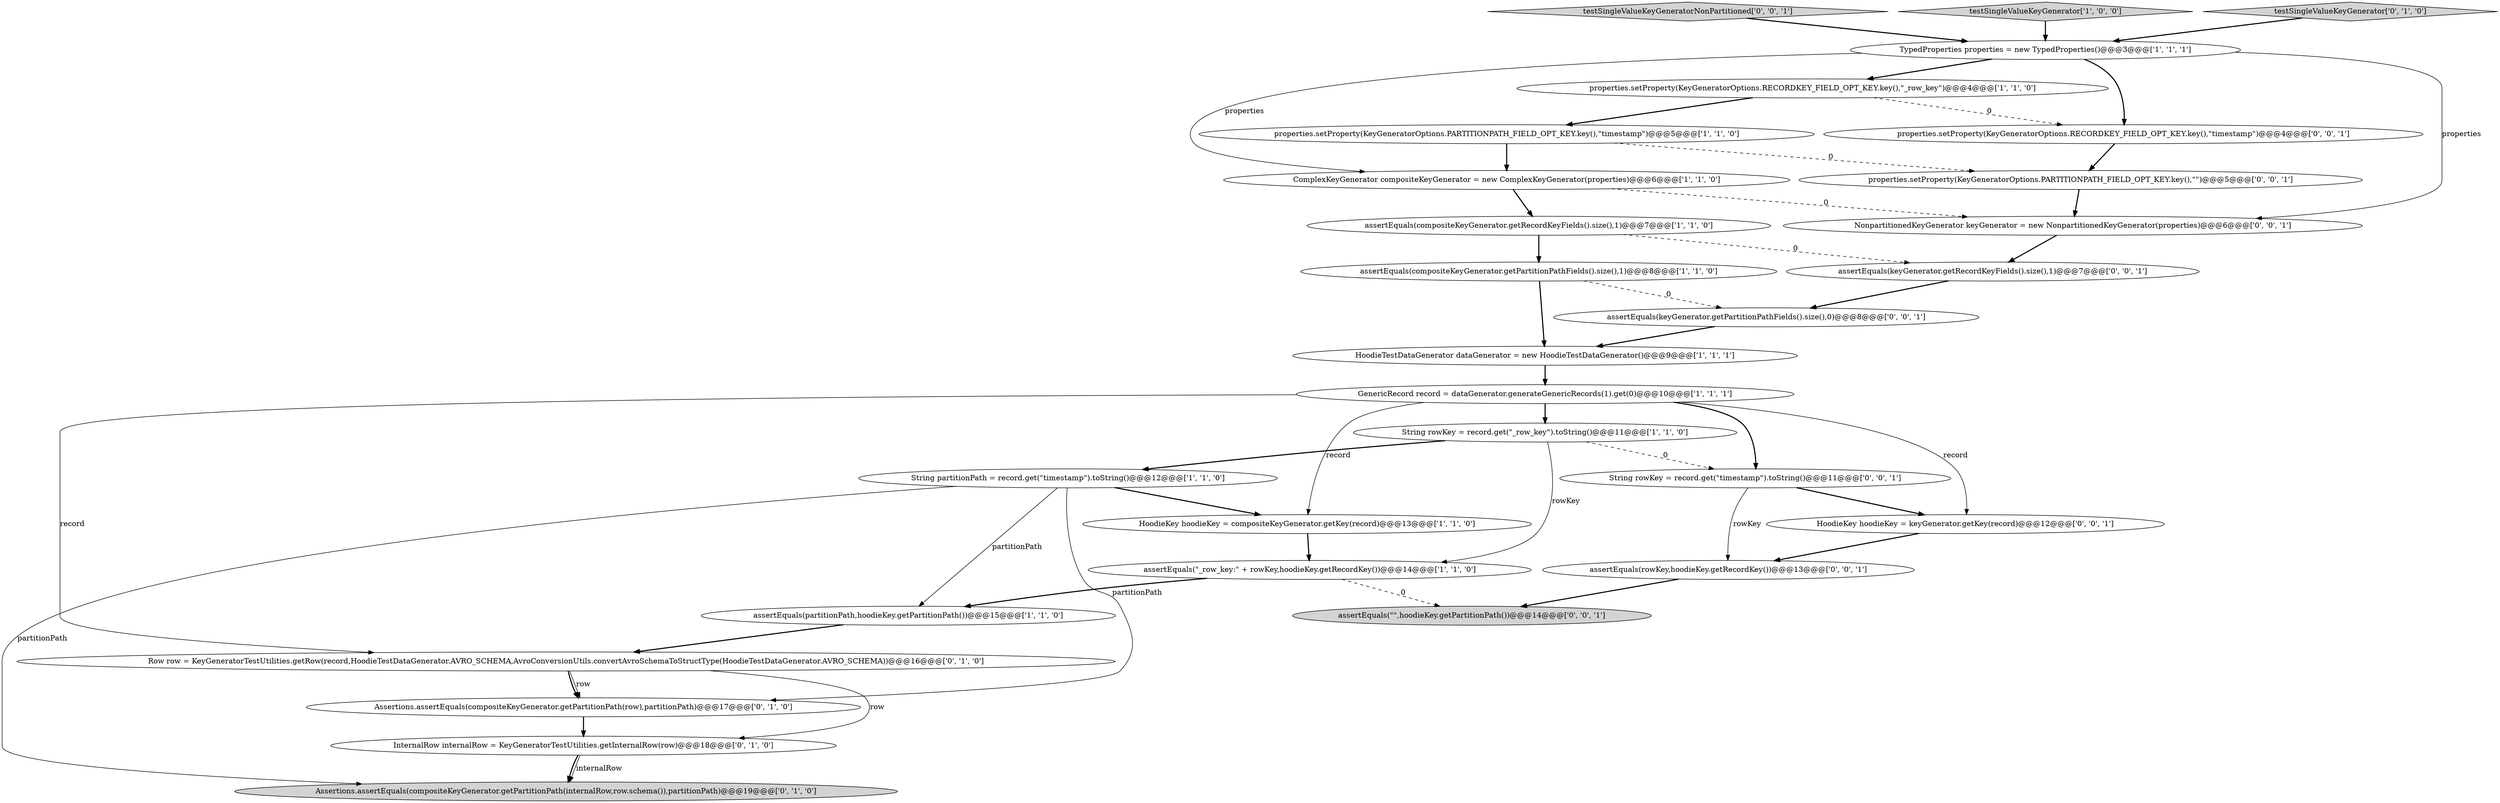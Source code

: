 digraph {
3 [style = filled, label = "HoodieTestDataGenerator dataGenerator = new HoodieTestDataGenerator()@@@9@@@['1', '1', '1']", fillcolor = white, shape = ellipse image = "AAA0AAABBB1BBB"];
4 [style = filled, label = "String partitionPath = record.get(\"timestamp\").toString()@@@12@@@['1', '1', '0']", fillcolor = white, shape = ellipse image = "AAA0AAABBB1BBB"];
12 [style = filled, label = "TypedProperties properties = new TypedProperties()@@@3@@@['1', '1', '1']", fillcolor = white, shape = ellipse image = "AAA0AAABBB1BBB"];
22 [style = filled, label = "properties.setProperty(KeyGeneratorOptions.RECORDKEY_FIELD_OPT_KEY.key(),\"timestamp\")@@@4@@@['0', '0', '1']", fillcolor = white, shape = ellipse image = "AAA0AAABBB3BBB"];
27 [style = filled, label = "NonpartitionedKeyGenerator keyGenerator = new NonpartitionedKeyGenerator(properties)@@@6@@@['0', '0', '1']", fillcolor = white, shape = ellipse image = "AAA0AAABBB3BBB"];
1 [style = filled, label = "properties.setProperty(KeyGeneratorOptions.PARTITIONPATH_FIELD_OPT_KEY.key(),\"timestamp\")@@@5@@@['1', '1', '0']", fillcolor = white, shape = ellipse image = "AAA0AAABBB1BBB"];
20 [style = filled, label = "HoodieKey hoodieKey = keyGenerator.getKey(record)@@@12@@@['0', '0', '1']", fillcolor = white, shape = ellipse image = "AAA0AAABBB3BBB"];
26 [style = filled, label = "testSingleValueKeyGeneratorNonPartitioned['0', '0', '1']", fillcolor = lightgray, shape = diamond image = "AAA0AAABBB3BBB"];
23 [style = filled, label = "assertEquals(\"\",hoodieKey.getPartitionPath())@@@14@@@['0', '0', '1']", fillcolor = lightgray, shape = ellipse image = "AAA0AAABBB3BBB"];
6 [style = filled, label = "assertEquals(\"_row_key:\" + rowKey,hoodieKey.getRecordKey())@@@14@@@['1', '1', '0']", fillcolor = white, shape = ellipse image = "AAA0AAABBB1BBB"];
0 [style = filled, label = "testSingleValueKeyGenerator['1', '0', '0']", fillcolor = lightgray, shape = diamond image = "AAA0AAABBB1BBB"];
15 [style = filled, label = "Assertions.assertEquals(compositeKeyGenerator.getPartitionPath(row),partitionPath)@@@17@@@['0', '1', '0']", fillcolor = white, shape = ellipse image = "AAA1AAABBB2BBB"];
16 [style = filled, label = "testSingleValueKeyGenerator['0', '1', '0']", fillcolor = lightgray, shape = diamond image = "AAA0AAABBB2BBB"];
2 [style = filled, label = "assertEquals(compositeKeyGenerator.getPartitionPathFields().size(),1)@@@8@@@['1', '1', '0']", fillcolor = white, shape = ellipse image = "AAA0AAABBB1BBB"];
5 [style = filled, label = "GenericRecord record = dataGenerator.generateGenericRecords(1).get(0)@@@10@@@['1', '1', '1']", fillcolor = white, shape = ellipse image = "AAA0AAABBB1BBB"];
25 [style = filled, label = "properties.setProperty(KeyGeneratorOptions.PARTITIONPATH_FIELD_OPT_KEY.key(),\"\")@@@5@@@['0', '0', '1']", fillcolor = white, shape = ellipse image = "AAA0AAABBB3BBB"];
17 [style = filled, label = "Assertions.assertEquals(compositeKeyGenerator.getPartitionPath(internalRow,row.schema()),partitionPath)@@@19@@@['0', '1', '0']", fillcolor = lightgray, shape = ellipse image = "AAA1AAABBB2BBB"];
28 [style = filled, label = "assertEquals(keyGenerator.getPartitionPathFields().size(),0)@@@8@@@['0', '0', '1']", fillcolor = white, shape = ellipse image = "AAA0AAABBB3BBB"];
13 [style = filled, label = "String rowKey = record.get(\"_row_key\").toString()@@@11@@@['1', '1', '0']", fillcolor = white, shape = ellipse image = "AAA0AAABBB1BBB"];
21 [style = filled, label = "assertEquals(keyGenerator.getRecordKeyFields().size(),1)@@@7@@@['0', '0', '1']", fillcolor = white, shape = ellipse image = "AAA0AAABBB3BBB"];
10 [style = filled, label = "properties.setProperty(KeyGeneratorOptions.RECORDKEY_FIELD_OPT_KEY.key(),\"_row_key\")@@@4@@@['1', '1', '0']", fillcolor = white, shape = ellipse image = "AAA0AAABBB1BBB"];
9 [style = filled, label = "HoodieKey hoodieKey = compositeKeyGenerator.getKey(record)@@@13@@@['1', '1', '0']", fillcolor = white, shape = ellipse image = "AAA0AAABBB1BBB"];
11 [style = filled, label = "ComplexKeyGenerator compositeKeyGenerator = new ComplexKeyGenerator(properties)@@@6@@@['1', '1', '0']", fillcolor = white, shape = ellipse image = "AAA0AAABBB1BBB"];
8 [style = filled, label = "assertEquals(compositeKeyGenerator.getRecordKeyFields().size(),1)@@@7@@@['1', '1', '0']", fillcolor = white, shape = ellipse image = "AAA0AAABBB1BBB"];
18 [style = filled, label = "InternalRow internalRow = KeyGeneratorTestUtilities.getInternalRow(row)@@@18@@@['0', '1', '0']", fillcolor = white, shape = ellipse image = "AAA1AAABBB2BBB"];
7 [style = filled, label = "assertEquals(partitionPath,hoodieKey.getPartitionPath())@@@15@@@['1', '1', '0']", fillcolor = white, shape = ellipse image = "AAA0AAABBB1BBB"];
19 [style = filled, label = "String rowKey = record.get(\"timestamp\").toString()@@@11@@@['0', '0', '1']", fillcolor = white, shape = ellipse image = "AAA0AAABBB3BBB"];
24 [style = filled, label = "assertEquals(rowKey,hoodieKey.getRecordKey())@@@13@@@['0', '0', '1']", fillcolor = white, shape = ellipse image = "AAA0AAABBB3BBB"];
14 [style = filled, label = "Row row = KeyGeneratorTestUtilities.getRow(record,HoodieTestDataGenerator.AVRO_SCHEMA,AvroConversionUtils.convertAvroSchemaToStructType(HoodieTestDataGenerator.AVRO_SCHEMA))@@@16@@@['0', '1', '0']", fillcolor = white, shape = ellipse image = "AAA1AAABBB2BBB"];
28->3 [style = bold, label=""];
5->19 [style = bold, label=""];
14->18 [style = solid, label="row"];
1->25 [style = dashed, label="0"];
18->17 [style = solid, label="internalRow"];
13->4 [style = bold, label=""];
24->23 [style = bold, label=""];
15->18 [style = bold, label=""];
5->20 [style = solid, label="record"];
4->15 [style = solid, label="partitionPath"];
19->20 [style = bold, label=""];
11->27 [style = dashed, label="0"];
19->24 [style = solid, label="rowKey"];
5->14 [style = solid, label="record"];
13->19 [style = dashed, label="0"];
3->5 [style = bold, label=""];
5->13 [style = bold, label=""];
12->22 [style = bold, label=""];
7->14 [style = bold, label=""];
9->6 [style = bold, label=""];
1->11 [style = bold, label=""];
2->3 [style = bold, label=""];
16->12 [style = bold, label=""];
10->1 [style = bold, label=""];
12->10 [style = bold, label=""];
12->11 [style = solid, label="properties"];
13->6 [style = solid, label="rowKey"];
4->7 [style = solid, label="partitionPath"];
8->2 [style = bold, label=""];
14->15 [style = solid, label="row"];
0->12 [style = bold, label=""];
11->8 [style = bold, label=""];
22->25 [style = bold, label=""];
4->9 [style = bold, label=""];
8->21 [style = dashed, label="0"];
20->24 [style = bold, label=""];
26->12 [style = bold, label=""];
5->9 [style = solid, label="record"];
18->17 [style = bold, label=""];
4->17 [style = solid, label="partitionPath"];
12->27 [style = solid, label="properties"];
6->7 [style = bold, label=""];
25->27 [style = bold, label=""];
14->15 [style = bold, label=""];
10->22 [style = dashed, label="0"];
2->28 [style = dashed, label="0"];
21->28 [style = bold, label=""];
6->23 [style = dashed, label="0"];
27->21 [style = bold, label=""];
}
